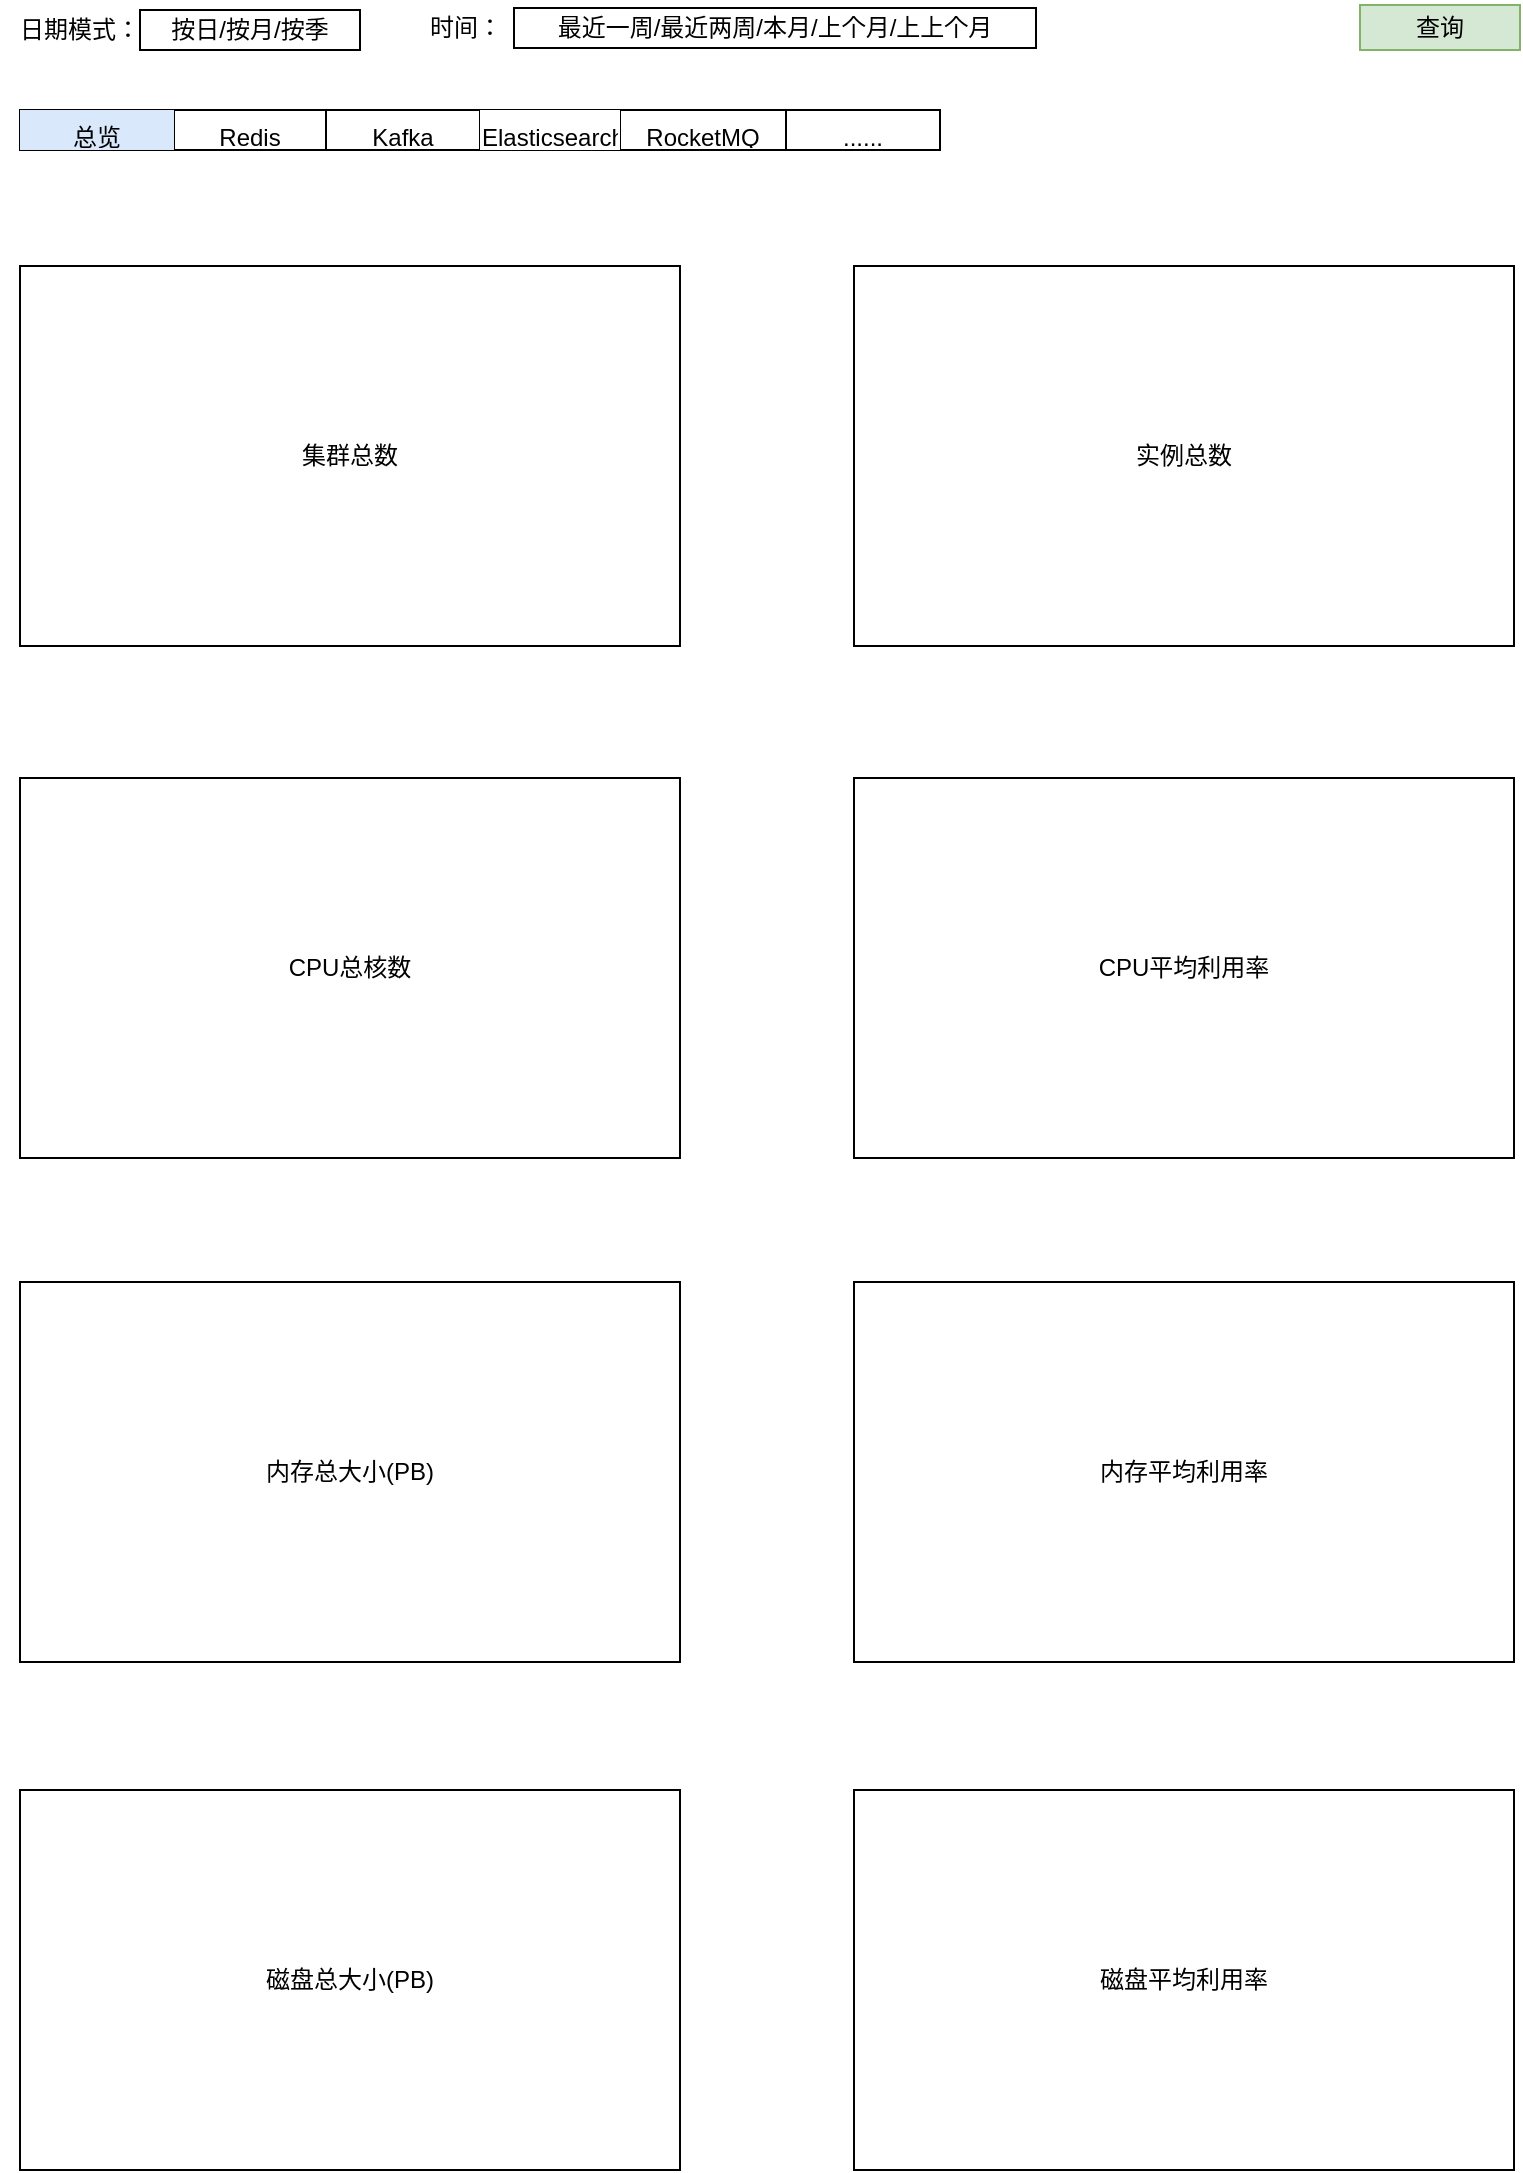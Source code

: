 <mxfile version="22.0.8" type="github">
  <diagram name="第 1 页" id="tmyF7SlPsl8rCP0N53rC">
    <mxGraphModel dx="1434" dy="1873" grid="1" gridSize="10" guides="1" tooltips="1" connect="1" arrows="1" fold="1" page="1" pageScale="1" pageWidth="827" pageHeight="1169" math="0" shadow="0">
      <root>
        <mxCell id="0" />
        <mxCell id="1" parent="0" />
        <mxCell id="cnZNmyKkZTTiQ0E7COry-2" value="按日/按月/按季" style="rounded=0;whiteSpace=wrap;html=1;" vertex="1" parent="1">
          <mxGeometry x="94" y="-1150" width="110" height="20" as="geometry" />
        </mxCell>
        <mxCell id="cnZNmyKkZTTiQ0E7COry-6" value="最近一周/最近两周/本月/上个月/上上个月" style="rounded=0;whiteSpace=wrap;html=1;" vertex="1" parent="1">
          <mxGeometry x="281" y="-1151" width="261" height="20" as="geometry" />
        </mxCell>
        <mxCell id="cnZNmyKkZTTiQ0E7COry-7" value="日期模式：" style="text;html=1;strokeColor=none;fillColor=none;align=center;verticalAlign=middle;whiteSpace=wrap;rounded=0;" vertex="1" parent="1">
          <mxGeometry x="24" y="-1155" width="80" height="30" as="geometry" />
        </mxCell>
        <mxCell id="cnZNmyKkZTTiQ0E7COry-8" value="时间：" style="text;html=1;strokeColor=none;fillColor=none;align=center;verticalAlign=middle;whiteSpace=wrap;rounded=0;" vertex="1" parent="1">
          <mxGeometry x="234" y="-1154" width="46" height="25" as="geometry" />
        </mxCell>
        <mxCell id="cnZNmyKkZTTiQ0E7COry-9" value="查询" style="text;html=1;strokeColor=#82b366;fillColor=#d5e8d4;align=center;verticalAlign=middle;whiteSpace=wrap;rounded=0;" vertex="1" parent="1">
          <mxGeometry x="704" y="-1152.5" width="80" height="22.5" as="geometry" />
        </mxCell>
        <mxCell id="cnZNmyKkZTTiQ0E7COry-12" value="集群总数" style="rounded=0;whiteSpace=wrap;html=1;" vertex="1" parent="1">
          <mxGeometry x="34" y="-1022" width="330" height="190" as="geometry" />
        </mxCell>
        <mxCell id="cnZNmyKkZTTiQ0E7COry-13" value="实例总数" style="rounded=0;whiteSpace=wrap;html=1;" vertex="1" parent="1">
          <mxGeometry x="451" y="-1022" width="330" height="190" as="geometry" />
        </mxCell>
        <mxCell id="cnZNmyKkZTTiQ0E7COry-14" value="CPU总核数" style="rounded=0;whiteSpace=wrap;html=1;" vertex="1" parent="1">
          <mxGeometry x="34" y="-766" width="330" height="190" as="geometry" />
        </mxCell>
        <mxCell id="cnZNmyKkZTTiQ0E7COry-15" value="CPU平均利用率" style="rounded=0;whiteSpace=wrap;html=1;" vertex="1" parent="1">
          <mxGeometry x="451" y="-766" width="330" height="190" as="geometry" />
        </mxCell>
        <mxCell id="cnZNmyKkZTTiQ0E7COry-16" value="内存总大小(PB)" style="rounded=0;whiteSpace=wrap;html=1;" vertex="1" parent="1">
          <mxGeometry x="34" y="-514" width="330" height="190" as="geometry" />
        </mxCell>
        <mxCell id="cnZNmyKkZTTiQ0E7COry-17" value="内存平均利用率" style="rounded=0;whiteSpace=wrap;html=1;" vertex="1" parent="1">
          <mxGeometry x="451" y="-514" width="330" height="190" as="geometry" />
        </mxCell>
        <mxCell id="cnZNmyKkZTTiQ0E7COry-18" value="磁盘总大小(PB)" style="rounded=0;whiteSpace=wrap;html=1;" vertex="1" parent="1">
          <mxGeometry x="34" y="-260" width="330" height="190" as="geometry" />
        </mxCell>
        <mxCell id="cnZNmyKkZTTiQ0E7COry-19" value="磁盘平均利用率" style="rounded=0;whiteSpace=wrap;html=1;" vertex="1" parent="1">
          <mxGeometry x="451" y="-260" width="330" height="190" as="geometry" />
        </mxCell>
        <mxCell id="cnZNmyKkZTTiQ0E7COry-22" value="" style="shape=table;startSize=0;container=1;collapsible=0;childLayout=tableLayout;fontSize=16;" vertex="1" parent="1">
          <mxGeometry x="34" y="-1100" width="230" height="20" as="geometry" />
        </mxCell>
        <mxCell id="cnZNmyKkZTTiQ0E7COry-31" value="" style="shape=tableRow;horizontal=0;startSize=0;swimlaneHead=0;swimlaneBody=0;strokeColor=inherit;top=0;left=0;bottom=0;right=0;collapsible=0;dropTarget=0;fillColor=none;points=[[0,0.5],[1,0.5]];portConstraint=eastwest;fontSize=16;" vertex="1" parent="cnZNmyKkZTTiQ0E7COry-22">
          <mxGeometry width="230" height="20" as="geometry" />
        </mxCell>
        <mxCell id="cnZNmyKkZTTiQ0E7COry-32" value="&lt;font style=&quot;font-size: 12px;&quot;&gt;总览&lt;/font&gt;" style="shape=partialRectangle;html=1;whiteSpace=wrap;connectable=0;strokeColor=#6c8ebf;overflow=hidden;fillColor=#dae8fc;top=0;left=0;bottom=0;right=0;pointerEvents=1;fontSize=16;" vertex="1" parent="cnZNmyKkZTTiQ0E7COry-31">
          <mxGeometry width="77" height="20" as="geometry">
            <mxRectangle width="77" height="20" as="alternateBounds" />
          </mxGeometry>
        </mxCell>
        <mxCell id="cnZNmyKkZTTiQ0E7COry-33" value="&lt;font style=&quot;font-size: 12px;&quot;&gt;Redis&lt;/font&gt;" style="shape=partialRectangle;html=1;whiteSpace=wrap;connectable=0;strokeColor=inherit;overflow=hidden;fillColor=none;top=0;left=0;bottom=0;right=0;pointerEvents=1;fontSize=16;" vertex="1" parent="cnZNmyKkZTTiQ0E7COry-31">
          <mxGeometry x="77" width="76" height="20" as="geometry">
            <mxRectangle width="76" height="20" as="alternateBounds" />
          </mxGeometry>
        </mxCell>
        <mxCell id="cnZNmyKkZTTiQ0E7COry-34" value="&lt;font style=&quot;font-size: 12px;&quot;&gt;Kafka&lt;/font&gt;" style="shape=partialRectangle;html=1;whiteSpace=wrap;connectable=0;strokeColor=inherit;overflow=hidden;fillColor=none;top=0;left=0;bottom=0;right=0;pointerEvents=1;fontSize=16;" vertex="1" parent="cnZNmyKkZTTiQ0E7COry-31">
          <mxGeometry x="153" width="77" height="20" as="geometry">
            <mxRectangle width="77" height="20" as="alternateBounds" />
          </mxGeometry>
        </mxCell>
        <mxCell id="cnZNmyKkZTTiQ0E7COry-37" value="" style="shape=table;startSize=0;container=1;collapsible=0;childLayout=tableLayout;fontSize=16;" vertex="1" parent="1">
          <mxGeometry x="264" y="-1100" width="230" height="20" as="geometry" />
        </mxCell>
        <mxCell id="cnZNmyKkZTTiQ0E7COry-38" value="" style="shape=tableRow;horizontal=0;startSize=0;swimlaneHead=0;swimlaneBody=0;strokeColor=inherit;top=0;left=0;bottom=0;right=0;collapsible=0;dropTarget=0;fillColor=none;points=[[0,0.5],[1,0.5]];portConstraint=eastwest;fontSize=16;" vertex="1" parent="cnZNmyKkZTTiQ0E7COry-37">
          <mxGeometry width="230" height="20" as="geometry" />
        </mxCell>
        <mxCell id="cnZNmyKkZTTiQ0E7COry-39" value="&lt;font style=&quot;font-size: 12px;&quot;&gt;Elasticsearch&lt;/font&gt;" style="shape=partialRectangle;html=1;whiteSpace=wrap;connectable=0;overflow=hidden;top=0;left=0;bottom=0;right=0;pointerEvents=1;fontSize=16;" vertex="1" parent="cnZNmyKkZTTiQ0E7COry-38">
          <mxGeometry width="70" height="20" as="geometry">
            <mxRectangle width="70" height="20" as="alternateBounds" />
          </mxGeometry>
        </mxCell>
        <mxCell id="cnZNmyKkZTTiQ0E7COry-40" value="&lt;font style=&quot;font-size: 12px;&quot;&gt;RocketMQ&lt;/font&gt;" style="shape=partialRectangle;html=1;whiteSpace=wrap;connectable=0;strokeColor=inherit;overflow=hidden;fillColor=none;top=0;left=0;bottom=0;right=0;pointerEvents=1;fontSize=16;" vertex="1" parent="cnZNmyKkZTTiQ0E7COry-38">
          <mxGeometry x="70" width="83" height="20" as="geometry">
            <mxRectangle width="83" height="20" as="alternateBounds" />
          </mxGeometry>
        </mxCell>
        <mxCell id="cnZNmyKkZTTiQ0E7COry-41" value="&lt;span style=&quot;font-size: 12px;&quot;&gt;......&lt;/span&gt;" style="shape=partialRectangle;html=1;whiteSpace=wrap;connectable=0;strokeColor=inherit;overflow=hidden;fillColor=none;top=0;left=0;bottom=0;right=0;pointerEvents=1;fontSize=16;" vertex="1" parent="cnZNmyKkZTTiQ0E7COry-38">
          <mxGeometry x="153" width="77" height="20" as="geometry">
            <mxRectangle width="77" height="20" as="alternateBounds" />
          </mxGeometry>
        </mxCell>
      </root>
    </mxGraphModel>
  </diagram>
</mxfile>
